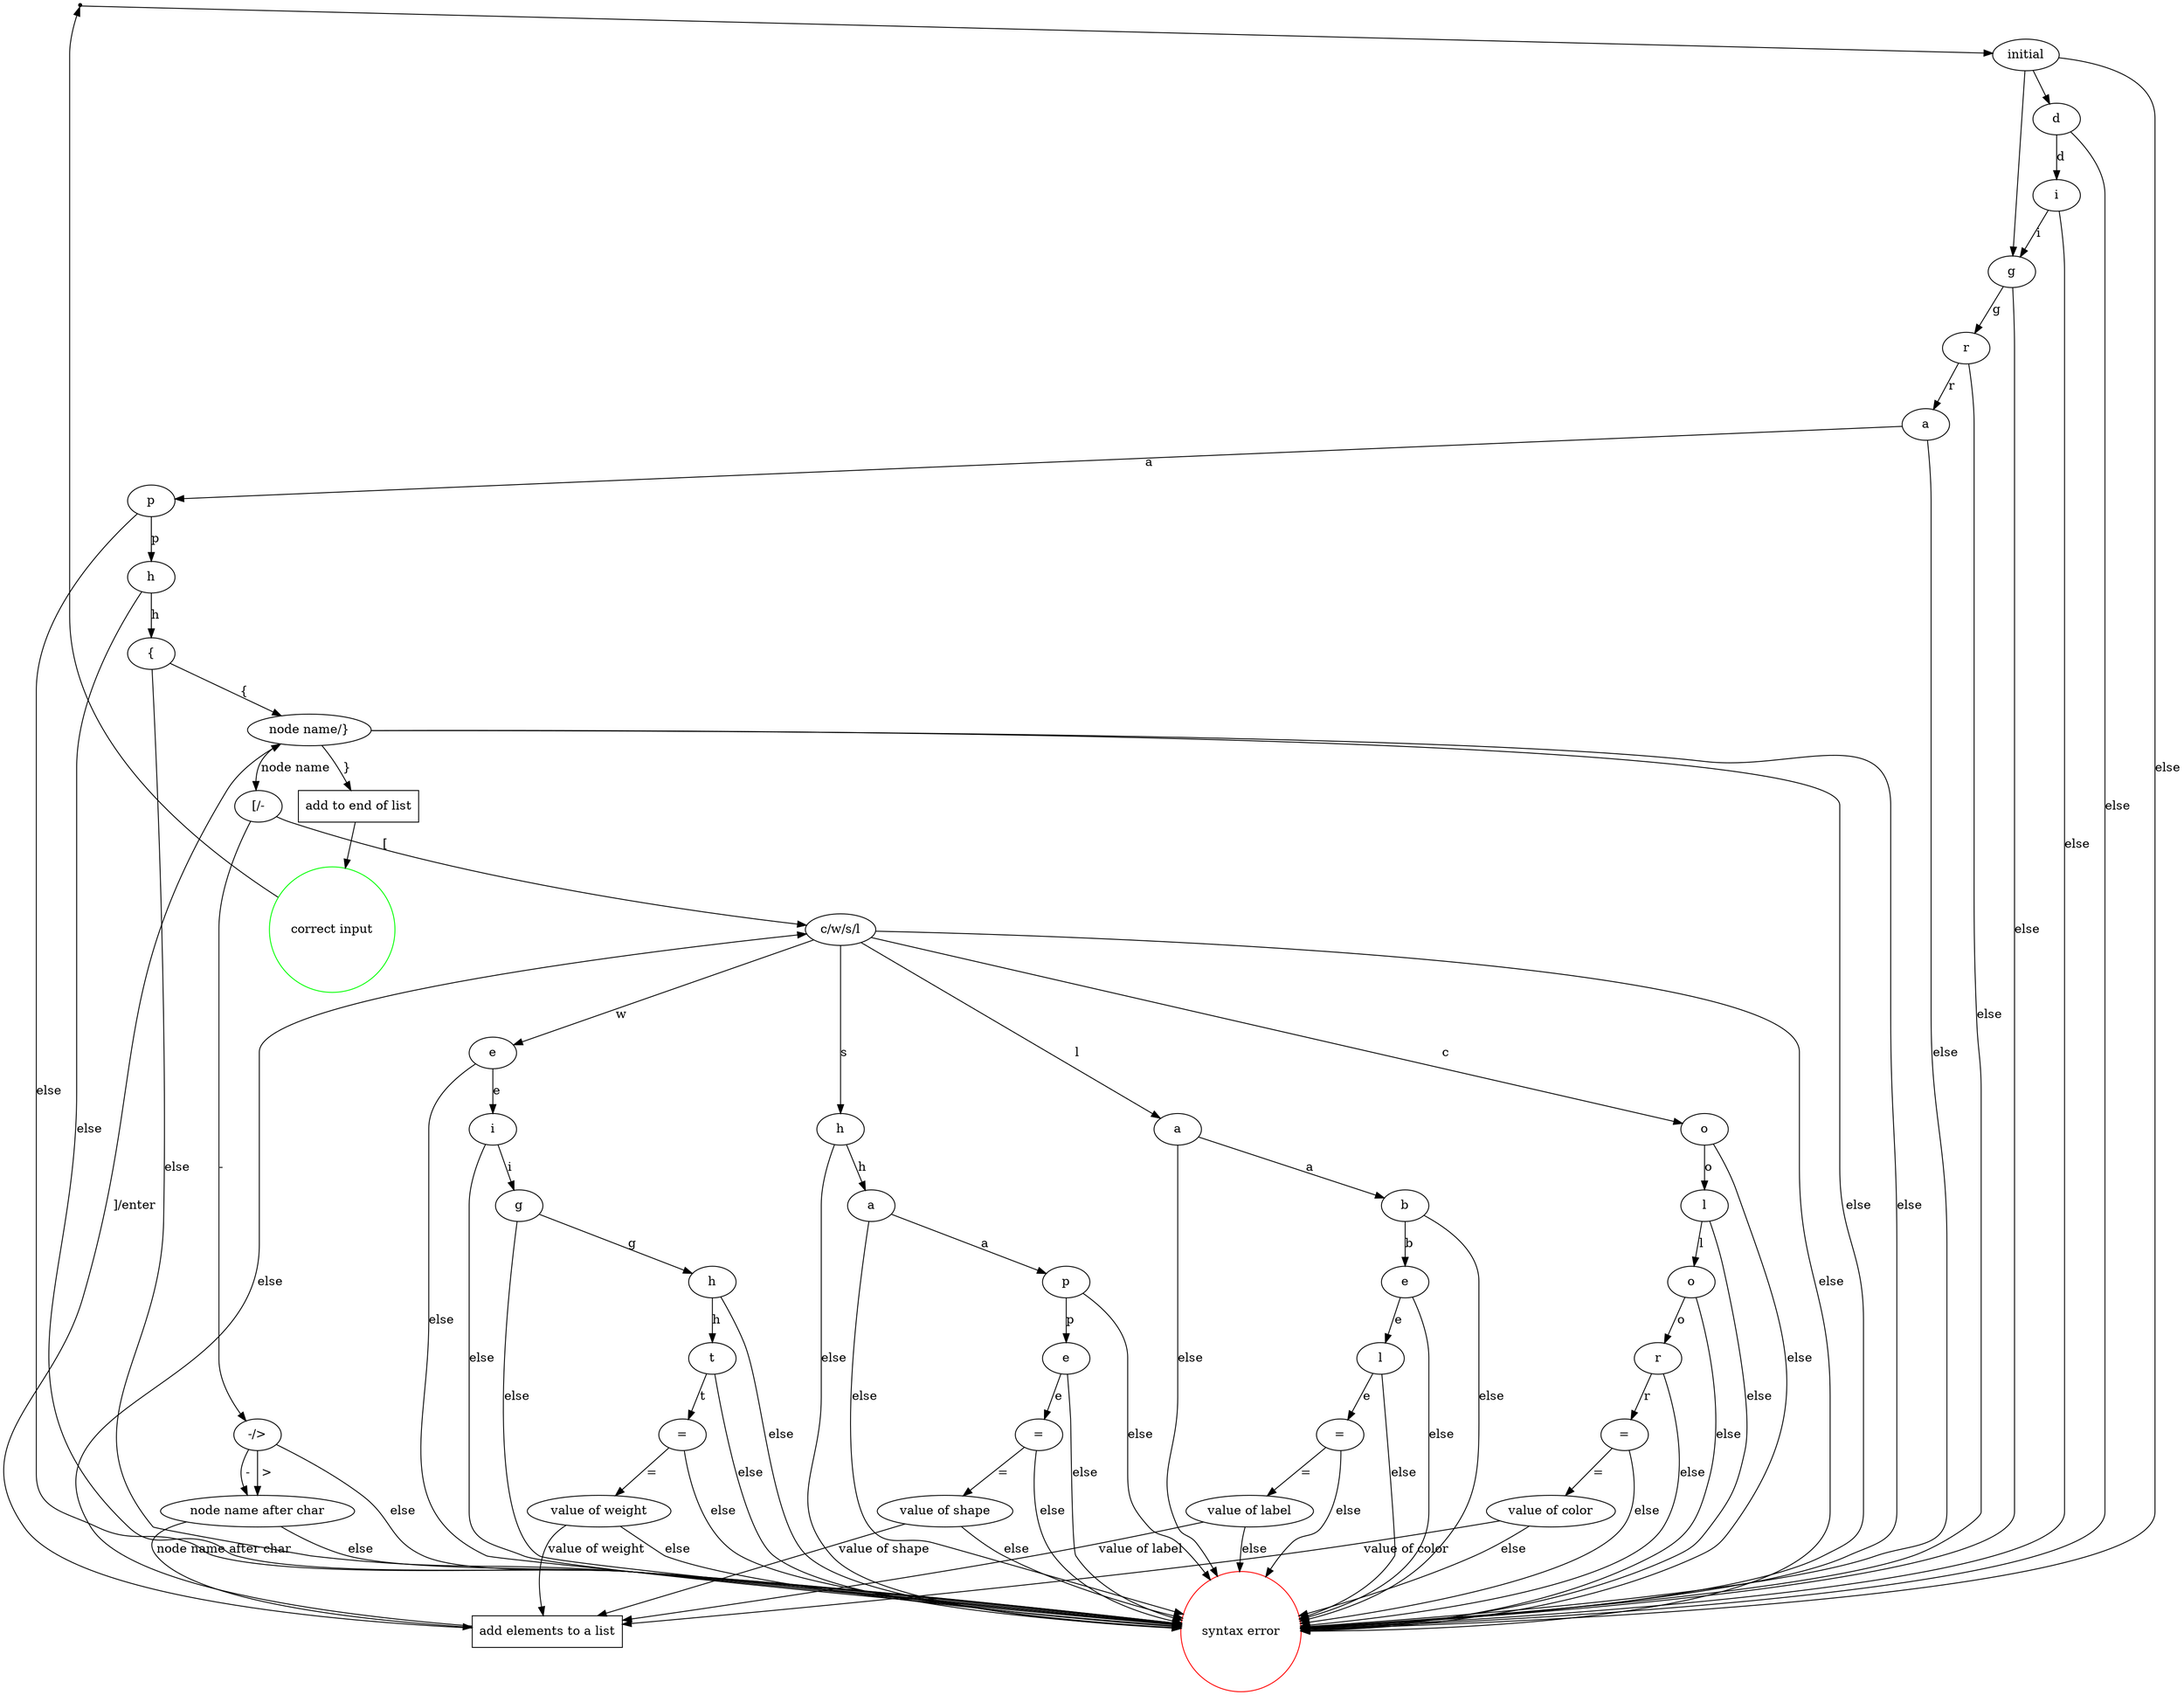 digraph {
	start[shape="point"]

	initial[shape="ellipse" label="initial"]
	start->initial
	
	error [color="red" shape="circle" label="syntax error"]
	correct [color="green" shape="circle" label="correct input"]
	list [shape="box" label="add elements to a list"]
	
	d [shape="ellipse" label="d"]
	i [shape="ellipse" label="i"]
	g [shape="ellipse" label="g"]
	
	i->error [label="else"]
	initial->g 
	initial->d 
	d->i [label="d"]
	d->error [label="else"]
	i->g [label="i"]
	initial->error [label="else"]

	r [shape="ellipse" label="r"] 
	g->r [label="g"]
	g->error [label="else"]
	a [shape="ellipse" label="a"] 
	r->a [label="r"]
	r->error [label="else"]
	p [shape="ellipse" label="p"] 
	a->p [label="a"]
	a->error [label="else"]
	h [shape="ellipse" label="h"] 
	p->h [label="p"]
	p->error [label="else"]

	open_g [shape="ellipse" label="{"]
	h->open_g  [label="h"]
	h->error [label="else"]
	
	
	node_name [shape="ellipse" label="node name/}"]
	open_g->node_name  [label="{"]
	open_g->error [label="else"]
	choice_char [shape="ellipse" label="[/-"]
	node_name->choice_char [label="node name"]
	node_name->error [label="else"]

	attr [shape="ellipse" label="c/w/s/l"]
	choice_char->attr [label=" [ "]
	transition [shape="ellipse" label="-/>"]
	choice_char->transition [label="-"]
	end [shape="box" label="add to end of list"]
	node_name->end [label="}"]
	node_name->error [label="else"]

	attr_color_o [shape="ellipse" label="o"]
	attr->attr_color_o [label="c"]
	attr->error [label="else"]
	attr_color_l [shape="ellipse" label="l"]
	attr_color_o->attr_color_l [label="o"]
	attr_color_o->error [label="else"]
	attr_color_o2 [shape="ellipse" label="o"]
	attr_color_l->attr_color_o2 [label="l"]
	attr_color_l->error [label="else"]
	attr_color_r [shape="ellipse" label="r"]
	attr_color_o2->attr_color_r [label="o"]
	attr_color_o2->error [label="else"]
	attr_color_equals [shape="ellipse" label="="]
	attr_color_r->attr_color_equals [label="r"]
	attr_color_r->error [label="else"]
	attr_color_value [shape="ellipse" label="value of color"]
	attr_color_equals->attr_color_value [label="="]
	attr_color_equals->error [label="else"]
	attr_color_value->list [label="value of color"]
	attr_color_value->error [label="else"]
	
	attr_weight_e [shape="ellipse" label="e"]
	attr->attr_weight_e [label="w"]
	attr_weight_i [shape="ellipse" label="i"]
	attr_weight_e->attr_weight_i [label="e"]
	attr_weight_e->error [label="else"]
	attr_weight_g [shape="ellipse" label="g"]
	attr_weight_i->attr_weight_g [label="i"]
	attr_weight_i->error [label="else"]
	attr_weight_h [shape="ellipse" label="h"]
	attr_weight_g->attr_weight_h [label="g"]
	attr_weight_g->error [label="else"]
	attr_weight_t [shape="ellipse" label="t"]
	attr_weight_h->attr_weight_t [label="h"]
	attr_weight_h->error [label="else"]
	attr_weight_equals [shape="ellipse" label="="]
	attr_weight_t->attr_weight_equals [label="t"]
	attr_weight_t->error [label="else"]
	attr_weight_value [shape="ellipse" label="value of weight"]
	attr_weight_equals->attr_weight_value [label="="]
	attr_weight_equals->error [label="else"]
	attr_weight_value->list [label="value of weight"]
	attr_weight_value->error [label="else"]

	attr_shape_h [shape="ellipse" label="h"]
	attr->attr_shape_h [label="s"]
	attr_shape_a [shape="ellipse" label="a"]
	attr_shape_h->attr_shape_a [label="h"]
	attr_shape_h->error [label="else"]
	attr_shape_p [shape="ellipse" label="p"]
	attr_shape_a->attr_shape_p [label="a"]
	attr_shape_a->error [label="else"]
	attr_shape_e [shape="ellipse" label="e"]
	attr_shape_p->attr_shape_e [label="p"]
	attr_shape_p->error [label="else"]
	attr_shape_equals [shape="ellipse" label="="]
	attr_shape_e->attr_shape_equals [label="e"]
	attr_shape_e->error [label="else"]
	attr_shape_value [shape="ellipse" label="value of shape"]
	attr_shape_equals->attr_shape_value [label="="]
	attr_shape_equals->error [label="else"]
	attr_shape_value->list [label="value of shape"]
	attr_shape_value->error [label="else"]

	attr_label_a [shape="ellipse" label="a"]
	attr->attr_label_a [label="l"]
	attr_label_b [shape="ellipse" label="b"]
	attr_label_a->attr_label_b [label="a"]
	attr_label_a->error [label="else"]
	attr_label_e [shape="ellipse" label="e"]
	attr_label_b->attr_label_e [label="b"]
	attr_label_b->error [label="else"]
	attr_label_l [shape="ellipse" label="l"]
	attr_label_e->attr_label_l [label="e"]
	attr_label_e->error [label="else"]
	attr_label_equals [shape="ellipse" label="="]
	attr_label_l->attr_label_equals [label="e"]
	attr_label_l->error [label="else"]
	attr_label_value [shape="ellipse" label="value of label"]
	attr_label_equals->attr_label_value [label="="]
	attr_label_equals->error [label="else"]
	attr_label_value->list [label="value of label"]
	attr_label_value->error [label="else"]

	node_name2 [shape="ellipse" label="node name after char"]
	transition->node_name2 [label=" - "]
	transition->node_name2 [label=" > "]
	transition->error [label="else"]
	node_name2->list [label="node name after char"]	
	node_name2->error [label="else"]
	
	list->node_name [label=" ]/enter "]
	list->attr [label="else"]
	
	end->correct
	correct->start	
}

   
